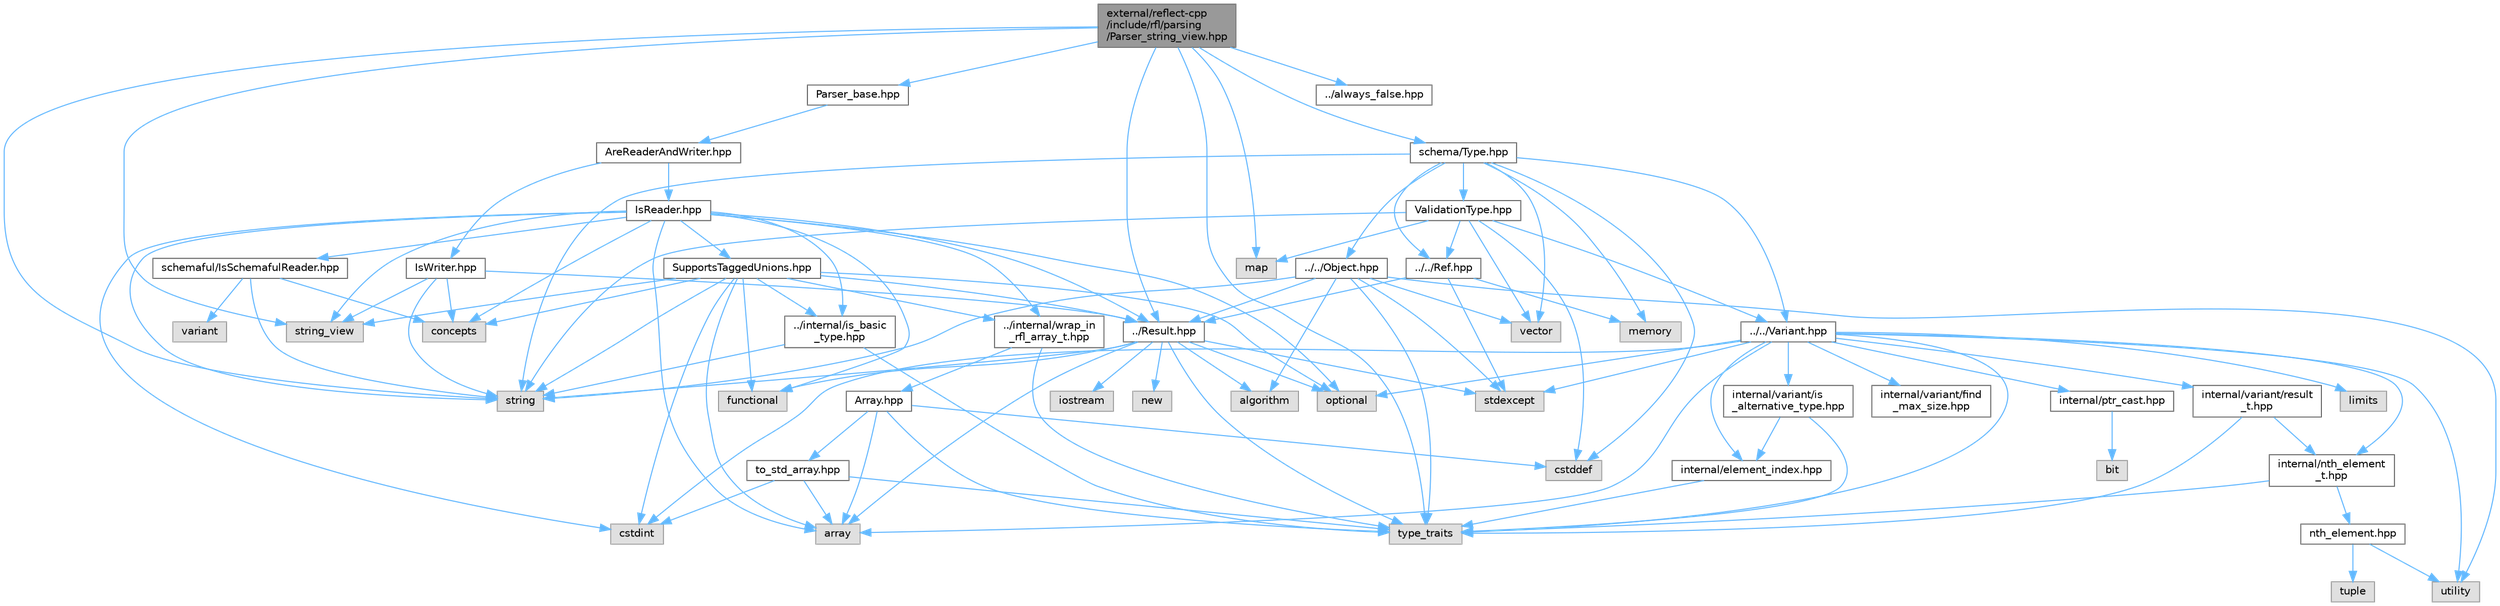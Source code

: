 digraph "external/reflect-cpp/include/rfl/parsing/Parser_string_view.hpp"
{
 // LATEX_PDF_SIZE
  bgcolor="transparent";
  edge [fontname=Helvetica,fontsize=10,labelfontname=Helvetica,labelfontsize=10];
  node [fontname=Helvetica,fontsize=10,shape=box,height=0.2,width=0.4];
  Node1 [id="Node000001",label="external/reflect-cpp\l/include/rfl/parsing\l/Parser_string_view.hpp",height=0.2,width=0.4,color="gray40", fillcolor="grey60", style="filled", fontcolor="black",tooltip=" "];
  Node1 -> Node2 [id="edge1_Node000001_Node000002",color="steelblue1",style="solid",tooltip=" "];
  Node2 [id="Node000002",label="map",height=0.2,width=0.4,color="grey60", fillcolor="#E0E0E0", style="filled",tooltip=" "];
  Node1 -> Node3 [id="edge2_Node000001_Node000003",color="steelblue1",style="solid",tooltip=" "];
  Node3 [id="Node000003",label="string",height=0.2,width=0.4,color="grey60", fillcolor="#E0E0E0", style="filled",tooltip=" "];
  Node1 -> Node4 [id="edge3_Node000001_Node000004",color="steelblue1",style="solid",tooltip=" "];
  Node4 [id="Node000004",label="string_view",height=0.2,width=0.4,color="grey60", fillcolor="#E0E0E0", style="filled",tooltip=" "];
  Node1 -> Node5 [id="edge4_Node000001_Node000005",color="steelblue1",style="solid",tooltip=" "];
  Node5 [id="Node000005",label="type_traits",height=0.2,width=0.4,color="grey60", fillcolor="#E0E0E0", style="filled",tooltip=" "];
  Node1 -> Node6 [id="edge5_Node000001_Node000006",color="steelblue1",style="solid",tooltip=" "];
  Node6 [id="Node000006",label="../Result.hpp",height=0.2,width=0.4,color="grey40", fillcolor="white", style="filled",URL="$_result_8hpp.html",tooltip=" "];
  Node6 -> Node7 [id="edge6_Node000006_Node000007",color="steelblue1",style="solid",tooltip=" "];
  Node7 [id="Node000007",label="algorithm",height=0.2,width=0.4,color="grey60", fillcolor="#E0E0E0", style="filled",tooltip=" "];
  Node6 -> Node8 [id="edge7_Node000006_Node000008",color="steelblue1",style="solid",tooltip=" "];
  Node8 [id="Node000008",label="array",height=0.2,width=0.4,color="grey60", fillcolor="#E0E0E0", style="filled",tooltip=" "];
  Node6 -> Node9 [id="edge8_Node000006_Node000009",color="steelblue1",style="solid",tooltip=" "];
  Node9 [id="Node000009",label="functional",height=0.2,width=0.4,color="grey60", fillcolor="#E0E0E0", style="filled",tooltip=" "];
  Node6 -> Node10 [id="edge9_Node000006_Node000010",color="steelblue1",style="solid",tooltip=" "];
  Node10 [id="Node000010",label="iostream",height=0.2,width=0.4,color="grey60", fillcolor="#E0E0E0", style="filled",tooltip=" "];
  Node6 -> Node11 [id="edge10_Node000006_Node000011",color="steelblue1",style="solid",tooltip=" "];
  Node11 [id="Node000011",label="new",height=0.2,width=0.4,color="grey60", fillcolor="#E0E0E0", style="filled",tooltip=" "];
  Node6 -> Node12 [id="edge11_Node000006_Node000012",color="steelblue1",style="solid",tooltip=" "];
  Node12 [id="Node000012",label="optional",height=0.2,width=0.4,color="grey60", fillcolor="#E0E0E0", style="filled",tooltip=" "];
  Node6 -> Node13 [id="edge12_Node000006_Node000013",color="steelblue1",style="solid",tooltip=" "];
  Node13 [id="Node000013",label="stdexcept",height=0.2,width=0.4,color="grey60", fillcolor="#E0E0E0", style="filled",tooltip=" "];
  Node6 -> Node3 [id="edge13_Node000006_Node000003",color="steelblue1",style="solid",tooltip=" "];
  Node6 -> Node5 [id="edge14_Node000006_Node000005",color="steelblue1",style="solid",tooltip=" "];
  Node1 -> Node14 [id="edge15_Node000001_Node000014",color="steelblue1",style="solid",tooltip=" "];
  Node14 [id="Node000014",label="../always_false.hpp",height=0.2,width=0.4,color="grey40", fillcolor="white", style="filled",URL="$always__false_8hpp.html",tooltip=" "];
  Node1 -> Node15 [id="edge16_Node000001_Node000015",color="steelblue1",style="solid",tooltip=" "];
  Node15 [id="Node000015",label="Parser_base.hpp",height=0.2,width=0.4,color="grey40", fillcolor="white", style="filled",URL="$_parser__base_8hpp.html",tooltip=" "];
  Node15 -> Node16 [id="edge17_Node000015_Node000016",color="steelblue1",style="solid",tooltip=" "];
  Node16 [id="Node000016",label="AreReaderAndWriter.hpp",height=0.2,width=0.4,color="grey40", fillcolor="white", style="filled",URL="$_are_reader_and_writer_8hpp.html",tooltip=" "];
  Node16 -> Node17 [id="edge18_Node000016_Node000017",color="steelblue1",style="solid",tooltip=" "];
  Node17 [id="Node000017",label="IsReader.hpp",height=0.2,width=0.4,color="grey40", fillcolor="white", style="filled",URL="$_is_reader_8hpp.html",tooltip=" "];
  Node17 -> Node8 [id="edge19_Node000017_Node000008",color="steelblue1",style="solid",tooltip=" "];
  Node17 -> Node18 [id="edge20_Node000017_Node000018",color="steelblue1",style="solid",tooltip=" "];
  Node18 [id="Node000018",label="concepts",height=0.2,width=0.4,color="grey60", fillcolor="#E0E0E0", style="filled",tooltip=" "];
  Node17 -> Node19 [id="edge21_Node000017_Node000019",color="steelblue1",style="solid",tooltip=" "];
  Node19 [id="Node000019",label="cstdint",height=0.2,width=0.4,color="grey60", fillcolor="#E0E0E0", style="filled",tooltip=" "];
  Node17 -> Node9 [id="edge22_Node000017_Node000009",color="steelblue1",style="solid",tooltip=" "];
  Node17 -> Node12 [id="edge23_Node000017_Node000012",color="steelblue1",style="solid",tooltip=" "];
  Node17 -> Node3 [id="edge24_Node000017_Node000003",color="steelblue1",style="solid",tooltip=" "];
  Node17 -> Node4 [id="edge25_Node000017_Node000004",color="steelblue1",style="solid",tooltip=" "];
  Node17 -> Node6 [id="edge26_Node000017_Node000006",color="steelblue1",style="solid",tooltip=" "];
  Node17 -> Node20 [id="edge27_Node000017_Node000020",color="steelblue1",style="solid",tooltip=" "];
  Node20 [id="Node000020",label="../internal/is_basic\l_type.hpp",height=0.2,width=0.4,color="grey40", fillcolor="white", style="filled",URL="$is__basic__type_8hpp.html",tooltip=" "];
  Node20 -> Node3 [id="edge28_Node000020_Node000003",color="steelblue1",style="solid",tooltip=" "];
  Node20 -> Node5 [id="edge29_Node000020_Node000005",color="steelblue1",style="solid",tooltip=" "];
  Node17 -> Node21 [id="edge30_Node000017_Node000021",color="steelblue1",style="solid",tooltip=" "];
  Node21 [id="Node000021",label="../internal/wrap_in\l_rfl_array_t.hpp",height=0.2,width=0.4,color="grey40", fillcolor="white", style="filled",URL="$wrap__in__rfl__array__t_8hpp.html",tooltip=" "];
  Node21 -> Node5 [id="edge31_Node000021_Node000005",color="steelblue1",style="solid",tooltip=" "];
  Node21 -> Node22 [id="edge32_Node000021_Node000022",color="steelblue1",style="solid",tooltip=" "];
  Node22 [id="Node000022",label="Array.hpp",height=0.2,width=0.4,color="grey40", fillcolor="white", style="filled",URL="$_array_8hpp.html",tooltip=" "];
  Node22 -> Node8 [id="edge33_Node000022_Node000008",color="steelblue1",style="solid",tooltip=" "];
  Node22 -> Node23 [id="edge34_Node000022_Node000023",color="steelblue1",style="solid",tooltip=" "];
  Node23 [id="Node000023",label="cstddef",height=0.2,width=0.4,color="grey60", fillcolor="#E0E0E0", style="filled",tooltip=" "];
  Node22 -> Node5 [id="edge35_Node000022_Node000005",color="steelblue1",style="solid",tooltip=" "];
  Node22 -> Node24 [id="edge36_Node000022_Node000024",color="steelblue1",style="solid",tooltip=" "];
  Node24 [id="Node000024",label="to_std_array.hpp",height=0.2,width=0.4,color="grey40", fillcolor="white", style="filled",URL="$to__std__array_8hpp.html",tooltip=" "];
  Node24 -> Node8 [id="edge37_Node000024_Node000008",color="steelblue1",style="solid",tooltip=" "];
  Node24 -> Node19 [id="edge38_Node000024_Node000019",color="steelblue1",style="solid",tooltip=" "];
  Node24 -> Node5 [id="edge39_Node000024_Node000005",color="steelblue1",style="solid",tooltip=" "];
  Node17 -> Node25 [id="edge40_Node000017_Node000025",color="steelblue1",style="solid",tooltip=" "];
  Node25 [id="Node000025",label="SupportsTaggedUnions.hpp",height=0.2,width=0.4,color="grey40", fillcolor="white", style="filled",URL="$_supports_tagged_unions_8hpp.html",tooltip=" "];
  Node25 -> Node8 [id="edge41_Node000025_Node000008",color="steelblue1",style="solid",tooltip=" "];
  Node25 -> Node18 [id="edge42_Node000025_Node000018",color="steelblue1",style="solid",tooltip=" "];
  Node25 -> Node19 [id="edge43_Node000025_Node000019",color="steelblue1",style="solid",tooltip=" "];
  Node25 -> Node9 [id="edge44_Node000025_Node000009",color="steelblue1",style="solid",tooltip=" "];
  Node25 -> Node12 [id="edge45_Node000025_Node000012",color="steelblue1",style="solid",tooltip=" "];
  Node25 -> Node3 [id="edge46_Node000025_Node000003",color="steelblue1",style="solid",tooltip=" "];
  Node25 -> Node4 [id="edge47_Node000025_Node000004",color="steelblue1",style="solid",tooltip=" "];
  Node25 -> Node6 [id="edge48_Node000025_Node000006",color="steelblue1",style="solid",tooltip=" "];
  Node25 -> Node20 [id="edge49_Node000025_Node000020",color="steelblue1",style="solid",tooltip=" "];
  Node25 -> Node21 [id="edge50_Node000025_Node000021",color="steelblue1",style="solid",tooltip=" "];
  Node17 -> Node26 [id="edge51_Node000017_Node000026",color="steelblue1",style="solid",tooltip=" "];
  Node26 [id="Node000026",label="schemaful/IsSchemafulReader.hpp",height=0.2,width=0.4,color="grey40", fillcolor="white", style="filled",URL="$_is_schemaful_reader_8hpp.html",tooltip=" "];
  Node26 -> Node18 [id="edge52_Node000026_Node000018",color="steelblue1",style="solid",tooltip=" "];
  Node26 -> Node3 [id="edge53_Node000026_Node000003",color="steelblue1",style="solid",tooltip=" "];
  Node26 -> Node27 [id="edge54_Node000026_Node000027",color="steelblue1",style="solid",tooltip=" "];
  Node27 [id="Node000027",label="variant",height=0.2,width=0.4,color="grey60", fillcolor="#E0E0E0", style="filled",tooltip=" "];
  Node16 -> Node28 [id="edge55_Node000016_Node000028",color="steelblue1",style="solid",tooltip=" "];
  Node28 [id="Node000028",label="IsWriter.hpp",height=0.2,width=0.4,color="grey40", fillcolor="white", style="filled",URL="$_is_writer_8hpp.html",tooltip=" "];
  Node28 -> Node18 [id="edge56_Node000028_Node000018",color="steelblue1",style="solid",tooltip=" "];
  Node28 -> Node3 [id="edge57_Node000028_Node000003",color="steelblue1",style="solid",tooltip=" "];
  Node28 -> Node4 [id="edge58_Node000028_Node000004",color="steelblue1",style="solid",tooltip=" "];
  Node28 -> Node6 [id="edge59_Node000028_Node000006",color="steelblue1",style="solid",tooltip=" "];
  Node1 -> Node29 [id="edge60_Node000001_Node000029",color="steelblue1",style="solid",tooltip=" "];
  Node29 [id="Node000029",label="schema/Type.hpp",height=0.2,width=0.4,color="grey40", fillcolor="white", style="filled",URL="$parsing_2schema_2_type_8hpp.html",tooltip=" "];
  Node29 -> Node23 [id="edge61_Node000029_Node000023",color="steelblue1",style="solid",tooltip=" "];
  Node29 -> Node30 [id="edge62_Node000029_Node000030",color="steelblue1",style="solid",tooltip=" "];
  Node30 [id="Node000030",label="memory",height=0.2,width=0.4,color="grey60", fillcolor="#E0E0E0", style="filled",tooltip=" "];
  Node29 -> Node3 [id="edge63_Node000029_Node000003",color="steelblue1",style="solid",tooltip=" "];
  Node29 -> Node31 [id="edge64_Node000029_Node000031",color="steelblue1",style="solid",tooltip=" "];
  Node31 [id="Node000031",label="vector",height=0.2,width=0.4,color="grey60", fillcolor="#E0E0E0", style="filled",tooltip=" "];
  Node29 -> Node32 [id="edge65_Node000029_Node000032",color="steelblue1",style="solid",tooltip=" "];
  Node32 [id="Node000032",label="../../Object.hpp",height=0.2,width=0.4,color="grey40", fillcolor="white", style="filled",URL="$_object_8hpp.html",tooltip=" "];
  Node32 -> Node7 [id="edge66_Node000032_Node000007",color="steelblue1",style="solid",tooltip=" "];
  Node32 -> Node13 [id="edge67_Node000032_Node000013",color="steelblue1",style="solid",tooltip=" "];
  Node32 -> Node3 [id="edge68_Node000032_Node000003",color="steelblue1",style="solid",tooltip=" "];
  Node32 -> Node5 [id="edge69_Node000032_Node000005",color="steelblue1",style="solid",tooltip=" "];
  Node32 -> Node33 [id="edge70_Node000032_Node000033",color="steelblue1",style="solid",tooltip=" "];
  Node33 [id="Node000033",label="utility",height=0.2,width=0.4,color="grey60", fillcolor="#E0E0E0", style="filled",tooltip=" "];
  Node32 -> Node31 [id="edge71_Node000032_Node000031",color="steelblue1",style="solid",tooltip=" "];
  Node32 -> Node6 [id="edge72_Node000032_Node000006",color="steelblue1",style="solid",tooltip=" "];
  Node29 -> Node34 [id="edge73_Node000029_Node000034",color="steelblue1",style="solid",tooltip=" "];
  Node34 [id="Node000034",label="../../Ref.hpp",height=0.2,width=0.4,color="grey40", fillcolor="white", style="filled",URL="$_ref_8hpp.html",tooltip=" "];
  Node34 -> Node30 [id="edge74_Node000034_Node000030",color="steelblue1",style="solid",tooltip=" "];
  Node34 -> Node13 [id="edge75_Node000034_Node000013",color="steelblue1",style="solid",tooltip=" "];
  Node34 -> Node6 [id="edge76_Node000034_Node000006",color="steelblue1",style="solid",tooltip=" "];
  Node29 -> Node35 [id="edge77_Node000029_Node000035",color="steelblue1",style="solid",tooltip=" "];
  Node35 [id="Node000035",label="../../Variant.hpp",height=0.2,width=0.4,color="grey40", fillcolor="white", style="filled",URL="$_variant_8hpp.html",tooltip=" "];
  Node35 -> Node8 [id="edge78_Node000035_Node000008",color="steelblue1",style="solid",tooltip=" "];
  Node35 -> Node19 [id="edge79_Node000035_Node000019",color="steelblue1",style="solid",tooltip=" "];
  Node35 -> Node36 [id="edge80_Node000035_Node000036",color="steelblue1",style="solid",tooltip=" "];
  Node36 [id="Node000036",label="limits",height=0.2,width=0.4,color="grey60", fillcolor="#E0E0E0", style="filled",tooltip=" "];
  Node35 -> Node12 [id="edge81_Node000035_Node000012",color="steelblue1",style="solid",tooltip=" "];
  Node35 -> Node13 [id="edge82_Node000035_Node000013",color="steelblue1",style="solid",tooltip=" "];
  Node35 -> Node5 [id="edge83_Node000035_Node000005",color="steelblue1",style="solid",tooltip=" "];
  Node35 -> Node33 [id="edge84_Node000035_Node000033",color="steelblue1",style="solid",tooltip=" "];
  Node35 -> Node37 [id="edge85_Node000035_Node000037",color="steelblue1",style="solid",tooltip=" "];
  Node37 [id="Node000037",label="internal/element_index.hpp",height=0.2,width=0.4,color="grey40", fillcolor="white", style="filled",URL="$element__index_8hpp.html",tooltip=" "];
  Node37 -> Node5 [id="edge86_Node000037_Node000005",color="steelblue1",style="solid",tooltip=" "];
  Node35 -> Node38 [id="edge87_Node000035_Node000038",color="steelblue1",style="solid",tooltip=" "];
  Node38 [id="Node000038",label="internal/nth_element\l_t.hpp",height=0.2,width=0.4,color="grey40", fillcolor="white", style="filled",URL="$nth__element__t_8hpp.html",tooltip=" "];
  Node38 -> Node5 [id="edge88_Node000038_Node000005",color="steelblue1",style="solid",tooltip=" "];
  Node38 -> Node39 [id="edge89_Node000038_Node000039",color="steelblue1",style="solid",tooltip=" "];
  Node39 [id="Node000039",label="nth_element.hpp",height=0.2,width=0.4,color="grey40", fillcolor="white", style="filled",URL="$nth__element_8hpp.html",tooltip=" "];
  Node39 -> Node40 [id="edge90_Node000039_Node000040",color="steelblue1",style="solid",tooltip=" "];
  Node40 [id="Node000040",label="tuple",height=0.2,width=0.4,color="grey60", fillcolor="#E0E0E0", style="filled",tooltip=" "];
  Node39 -> Node33 [id="edge91_Node000039_Node000033",color="steelblue1",style="solid",tooltip=" "];
  Node35 -> Node41 [id="edge92_Node000035_Node000041",color="steelblue1",style="solid",tooltip=" "];
  Node41 [id="Node000041",label="internal/variant/find\l_max_size.hpp",height=0.2,width=0.4,color="grey40", fillcolor="white", style="filled",URL="$find__max__size_8hpp.html",tooltip=" "];
  Node35 -> Node42 [id="edge93_Node000035_Node000042",color="steelblue1",style="solid",tooltip=" "];
  Node42 [id="Node000042",label="internal/variant/is\l_alternative_type.hpp",height=0.2,width=0.4,color="grey40", fillcolor="white", style="filled",URL="$is__alternative__type_8hpp.html",tooltip=" "];
  Node42 -> Node5 [id="edge94_Node000042_Node000005",color="steelblue1",style="solid",tooltip=" "];
  Node42 -> Node37 [id="edge95_Node000042_Node000037",color="steelblue1",style="solid",tooltip=" "];
  Node35 -> Node43 [id="edge96_Node000035_Node000043",color="steelblue1",style="solid",tooltip=" "];
  Node43 [id="Node000043",label="internal/variant/result\l_t.hpp",height=0.2,width=0.4,color="grey40", fillcolor="white", style="filled",URL="$result__t_8hpp.html",tooltip=" "];
  Node43 -> Node5 [id="edge97_Node000043_Node000005",color="steelblue1",style="solid",tooltip=" "];
  Node43 -> Node38 [id="edge98_Node000043_Node000038",color="steelblue1",style="solid",tooltip=" "];
  Node35 -> Node44 [id="edge99_Node000035_Node000044",color="steelblue1",style="solid",tooltip=" "];
  Node44 [id="Node000044",label="internal/ptr_cast.hpp",height=0.2,width=0.4,color="grey40", fillcolor="white", style="filled",URL="$ptr__cast_8hpp.html",tooltip=" "];
  Node44 -> Node45 [id="edge100_Node000044_Node000045",color="steelblue1",style="solid",tooltip=" "];
  Node45 [id="Node000045",label="bit",height=0.2,width=0.4,color="grey60", fillcolor="#E0E0E0", style="filled",tooltip=" "];
  Node29 -> Node46 [id="edge101_Node000029_Node000046",color="steelblue1",style="solid",tooltip=" "];
  Node46 [id="Node000046",label="ValidationType.hpp",height=0.2,width=0.4,color="grey40", fillcolor="white", style="filled",URL="$_validation_type_8hpp.html",tooltip=" "];
  Node46 -> Node23 [id="edge102_Node000046_Node000023",color="steelblue1",style="solid",tooltip=" "];
  Node46 -> Node2 [id="edge103_Node000046_Node000002",color="steelblue1",style="solid",tooltip=" "];
  Node46 -> Node3 [id="edge104_Node000046_Node000003",color="steelblue1",style="solid",tooltip=" "];
  Node46 -> Node31 [id="edge105_Node000046_Node000031",color="steelblue1",style="solid",tooltip=" "];
  Node46 -> Node34 [id="edge106_Node000046_Node000034",color="steelblue1",style="solid",tooltip=" "];
  Node46 -> Node35 [id="edge107_Node000046_Node000035",color="steelblue1",style="solid",tooltip=" "];
}
